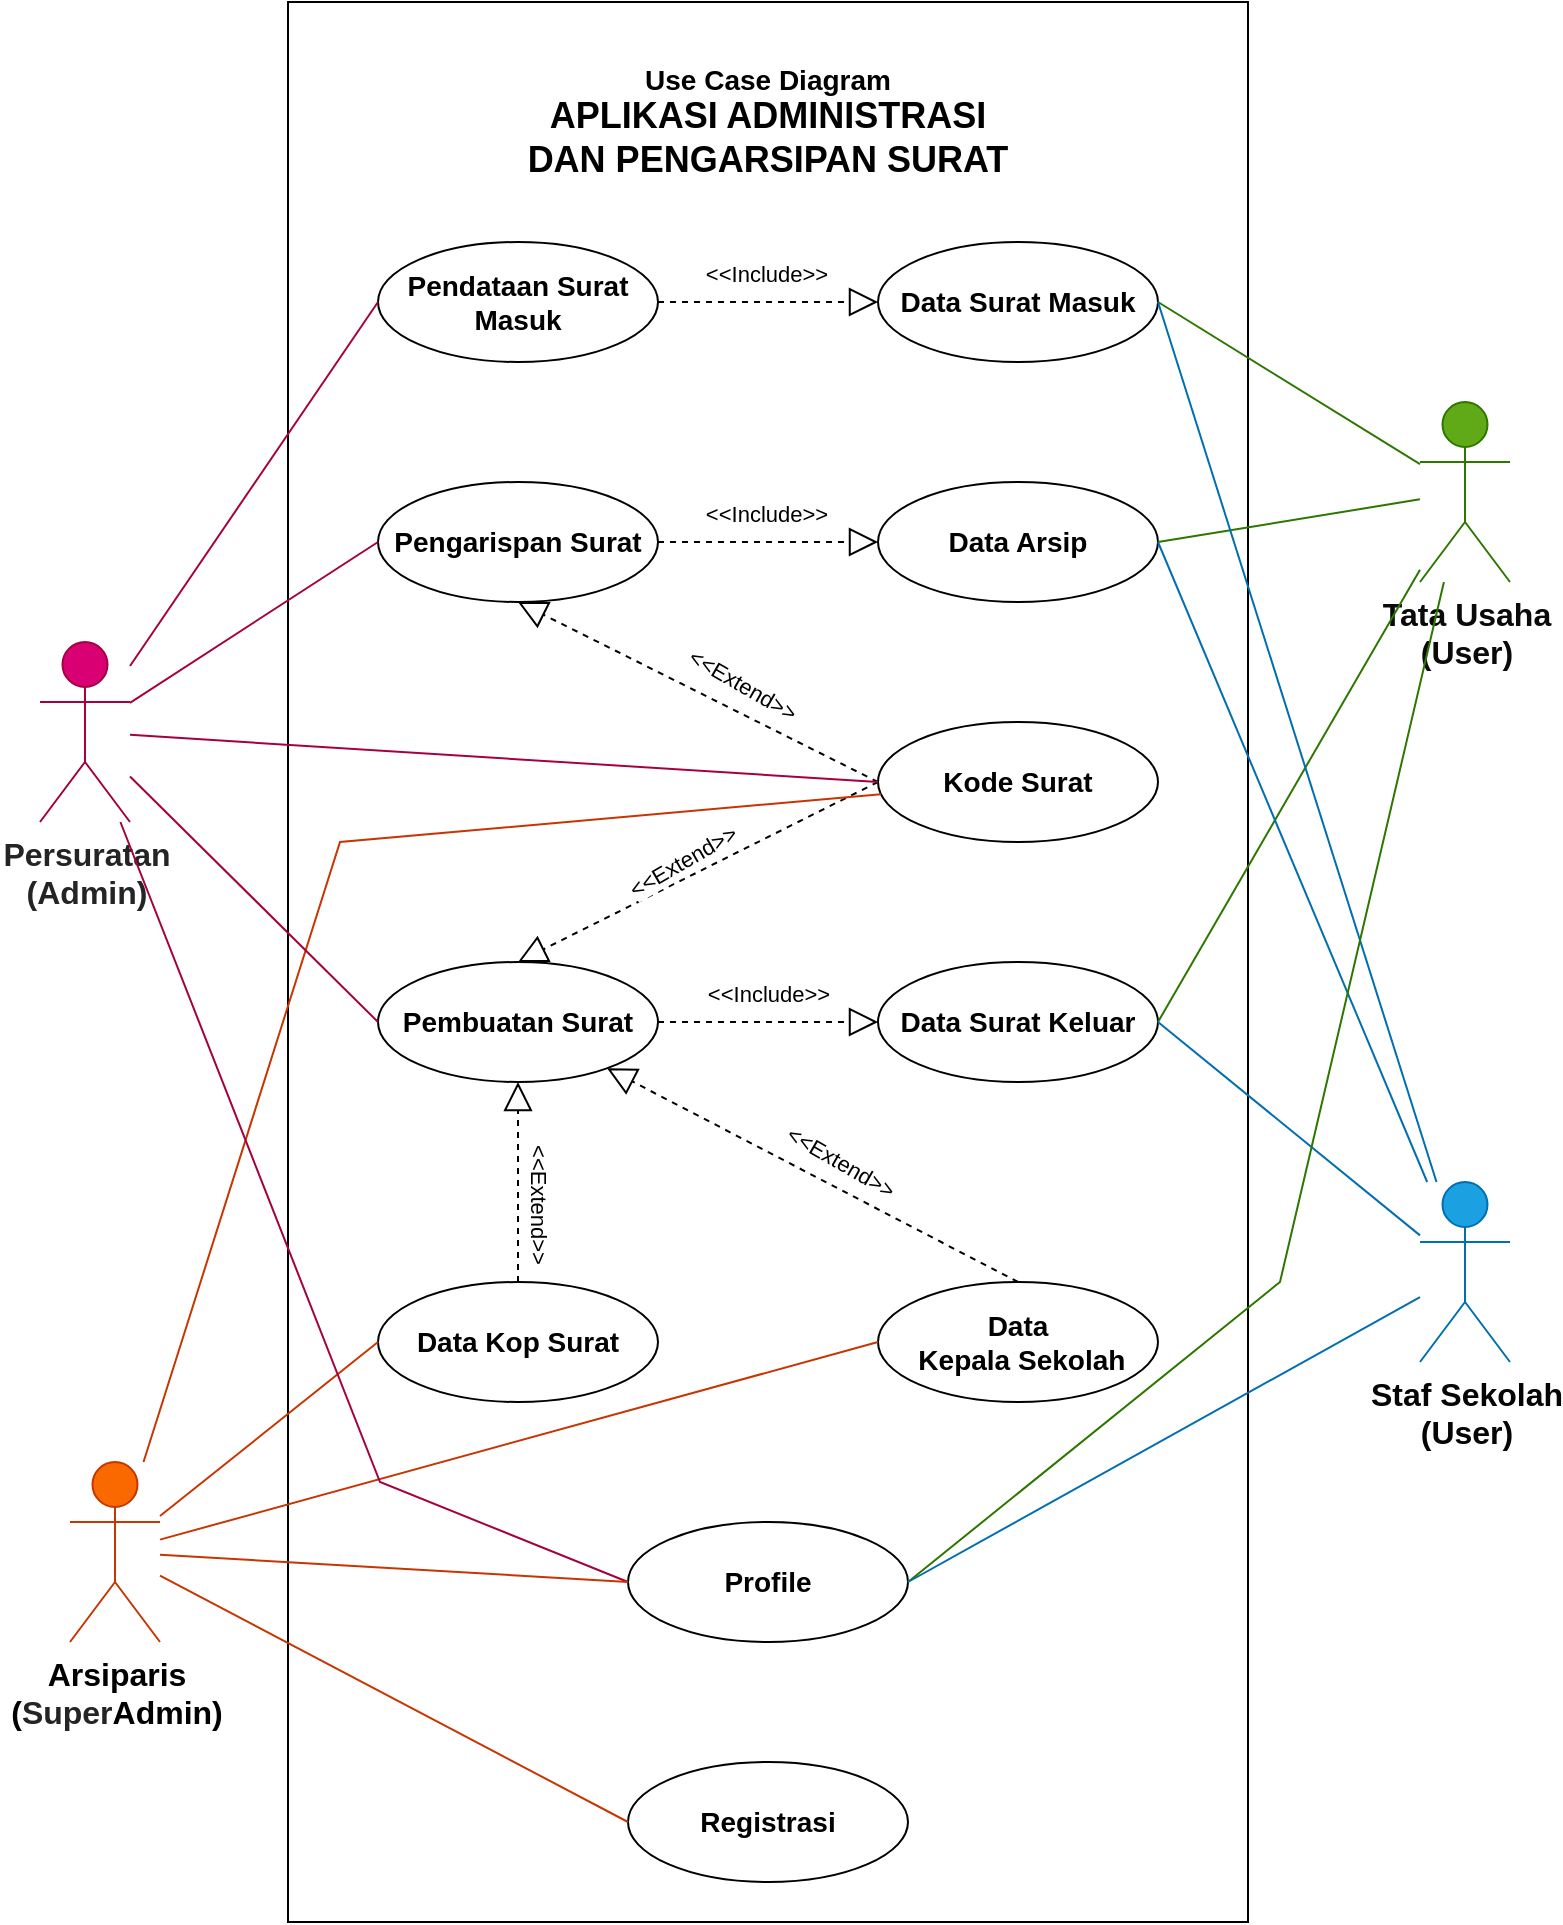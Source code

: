 <mxfile version="22.1.0" type="device">
  <diagram name="Page-1" id="lDprKqHMwZkat0chAbT1">
    <mxGraphModel dx="1288" dy="1213" grid="1" gridSize="10" guides="1" tooltips="1" connect="1" arrows="1" fold="1" page="1" pageScale="1" pageWidth="827" pageHeight="1169" math="0" shadow="0">
      <root>
        <mxCell id="0" />
        <mxCell id="1" parent="0" />
        <mxCell id="CtU0PRpMp97lU7fjQZzh-11" value="" style="rounded=0;whiteSpace=wrap;html=1;fillColor=none;" vertex="1" parent="1">
          <mxGeometry x="174" y="100" width="480" height="960" as="geometry" />
        </mxCell>
        <mxCell id="CtU0PRpMp97lU7fjQZzh-1" value="&lt;font style=&quot;font-size: 16px;&quot;&gt;&lt;b&gt;&lt;font color=&quot;#242424&quot;&gt;Persuratan&lt;br&gt;(Admin)&lt;/font&gt;&lt;/b&gt;&lt;br&gt;&lt;/font&gt;" style="shape=umlActor;verticalLabelPosition=bottom;verticalAlign=top;html=1;outlineConnect=0;fillColor=#d80073;fontColor=#ffffff;strokeColor=#A50040;" vertex="1" parent="1">
          <mxGeometry x="50" y="420" width="45" height="90" as="geometry" />
        </mxCell>
        <mxCell id="CtU0PRpMp97lU7fjQZzh-9" value="&lt;font style=&quot;font-size: 14px;&quot;&gt;Pengarispan Surat&lt;/font&gt;" style="ellipse;whiteSpace=wrap;html=1;fontSize=14;fontStyle=1" vertex="1" parent="1">
          <mxGeometry x="219" y="340" width="140" height="60" as="geometry" />
        </mxCell>
        <mxCell id="CtU0PRpMp97lU7fjQZzh-12" value="&lt;span style=&quot;font-size: 14px;&quot;&gt;Data Arsip&lt;/span&gt;" style="ellipse;whiteSpace=wrap;html=1;fontSize=14;fontStyle=1" vertex="1" parent="1">
          <mxGeometry x="469" y="340" width="140" height="60" as="geometry" />
        </mxCell>
        <mxCell id="CtU0PRpMp97lU7fjQZzh-14" value="" style="endArrow=block;dashed=1;endFill=0;endSize=12;html=1;rounded=0;exitX=1;exitY=0.5;exitDx=0;exitDy=0;entryX=0;entryY=0.5;entryDx=0;entryDy=0;" edge="1" parent="1" source="CtU0PRpMp97lU7fjQZzh-9" target="CtU0PRpMp97lU7fjQZzh-12">
          <mxGeometry width="160" relative="1" as="geometry">
            <mxPoint x="590" y="330" as="sourcePoint" />
            <mxPoint x="430" y="330" as="targetPoint" />
          </mxGeometry>
        </mxCell>
        <mxCell id="CtU0PRpMp97lU7fjQZzh-15" value="&amp;lt;&amp;lt;Include&amp;gt;&amp;gt;" style="edgeLabel;html=1;align=center;verticalAlign=middle;resizable=0;points=[];" vertex="1" connectable="0" parent="CtU0PRpMp97lU7fjQZzh-14">
          <mxGeometry x="-0.292" y="2" relative="1" as="geometry">
            <mxPoint x="15" y="-12" as="offset" />
          </mxGeometry>
        </mxCell>
        <mxCell id="CtU0PRpMp97lU7fjQZzh-17" value="&lt;font style=&quot;font-size: 14px;&quot;&gt;Pembuatan Surat&lt;/font&gt;" style="ellipse;whiteSpace=wrap;html=1;fontSize=14;fontStyle=1" vertex="1" parent="1">
          <mxGeometry x="219" y="580" width="140" height="60" as="geometry" />
        </mxCell>
        <mxCell id="CtU0PRpMp97lU7fjQZzh-18" value="&lt;span style=&quot;font-size: 14px;&quot;&gt;Data Surat Keluar&lt;/span&gt;" style="ellipse;whiteSpace=wrap;html=1;fontSize=14;fontStyle=1" vertex="1" parent="1">
          <mxGeometry x="469" y="580" width="140" height="60" as="geometry" />
        </mxCell>
        <mxCell id="CtU0PRpMp97lU7fjQZzh-19" value="" style="endArrow=block;dashed=1;endFill=0;endSize=12;html=1;rounded=0;exitX=1;exitY=0.5;exitDx=0;exitDy=0;entryX=0;entryY=0.5;entryDx=0;entryDy=0;" edge="1" source="CtU0PRpMp97lU7fjQZzh-17" target="CtU0PRpMp97lU7fjQZzh-18" parent="1">
          <mxGeometry width="160" relative="1" as="geometry">
            <mxPoint x="590" y="570" as="sourcePoint" />
            <mxPoint x="430" y="570" as="targetPoint" />
          </mxGeometry>
        </mxCell>
        <mxCell id="CtU0PRpMp97lU7fjQZzh-20" value="&amp;lt;&amp;lt;Include&amp;gt;&amp;gt;" style="edgeLabel;html=1;align=center;verticalAlign=middle;resizable=0;points=[];" vertex="1" connectable="0" parent="CtU0PRpMp97lU7fjQZzh-19">
          <mxGeometry x="-0.292" y="2" relative="1" as="geometry">
            <mxPoint x="16" y="-12" as="offset" />
          </mxGeometry>
        </mxCell>
        <mxCell id="CtU0PRpMp97lU7fjQZzh-21" value="&lt;font style=&quot;font-size: 14px;&quot;&gt;Pendataan Surat Masuk&lt;/font&gt;" style="ellipse;whiteSpace=wrap;html=1;fontSize=14;fontStyle=1" vertex="1" parent="1">
          <mxGeometry x="219" y="220" width="140" height="60" as="geometry" />
        </mxCell>
        <mxCell id="CtU0PRpMp97lU7fjQZzh-22" value="" style="endArrow=block;dashed=1;endFill=0;endSize=12;html=1;rounded=0;exitX=1;exitY=0.5;exitDx=0;exitDy=0;entryX=0;entryY=0.5;entryDx=0;entryDy=0;" edge="1" source="CtU0PRpMp97lU7fjQZzh-21" target="CtU0PRpMp97lU7fjQZzh-24" parent="1">
          <mxGeometry width="160" relative="1" as="geometry">
            <mxPoint x="590" y="210" as="sourcePoint" />
            <mxPoint x="430" y="210" as="targetPoint" />
          </mxGeometry>
        </mxCell>
        <mxCell id="CtU0PRpMp97lU7fjQZzh-23" value="&amp;lt;&amp;lt;Include&amp;gt;&amp;gt;" style="edgeLabel;html=1;align=center;verticalAlign=middle;resizable=0;points=[];" vertex="1" connectable="0" parent="CtU0PRpMp97lU7fjQZzh-22">
          <mxGeometry x="-0.292" y="2" relative="1" as="geometry">
            <mxPoint x="15" y="-12" as="offset" />
          </mxGeometry>
        </mxCell>
        <mxCell id="CtU0PRpMp97lU7fjQZzh-24" value="&lt;span style=&quot;font-size: 14px;&quot;&gt;Data Surat Masuk&lt;/span&gt;" style="ellipse;whiteSpace=wrap;html=1;fontSize=14;fontStyle=1" vertex="1" parent="1">
          <mxGeometry x="469" y="220" width="140" height="60" as="geometry" />
        </mxCell>
        <mxCell id="CtU0PRpMp97lU7fjQZzh-25" value="&lt;font style=&quot;font-size: 14px;&quot;&gt;Data Kop Surat&lt;/font&gt;" style="ellipse;whiteSpace=wrap;html=1;fontSize=14;fontStyle=1" vertex="1" parent="1">
          <mxGeometry x="219" y="740" width="140" height="60" as="geometry" />
        </mxCell>
        <mxCell id="CtU0PRpMp97lU7fjQZzh-26" value="&lt;font style=&quot;font-size: 14px;&quot;&gt;Data&lt;br style=&quot;font-size: 14px;&quot;&gt;&amp;nbsp;Kepala Sekolah&lt;/font&gt;" style="ellipse;whiteSpace=wrap;html=1;fontSize=14;fontStyle=1" vertex="1" parent="1">
          <mxGeometry x="469" y="740" width="140" height="60" as="geometry" />
        </mxCell>
        <mxCell id="CtU0PRpMp97lU7fjQZzh-27" value="&lt;font style=&quot;font-size: 14px;&quot;&gt;Kode Surat&lt;/font&gt;" style="ellipse;whiteSpace=wrap;html=1;fontSize=14;fontStyle=1" vertex="1" parent="1">
          <mxGeometry x="469" y="460" width="140" height="60" as="geometry" />
        </mxCell>
        <mxCell id="CtU0PRpMp97lU7fjQZzh-28" value="" style="endArrow=block;dashed=1;endFill=0;endSize=12;html=1;rounded=0;exitX=0;exitY=0.5;exitDx=0;exitDy=0;entryX=0.5;entryY=1;entryDx=0;entryDy=0;" edge="1" parent="1" source="CtU0PRpMp97lU7fjQZzh-27" target="CtU0PRpMp97lU7fjQZzh-9">
          <mxGeometry width="160" relative="1" as="geometry">
            <mxPoint x="344.0" y="500" as="sourcePoint" />
            <mxPoint x="289" y="410" as="targetPoint" />
          </mxGeometry>
        </mxCell>
        <mxCell id="CtU0PRpMp97lU7fjQZzh-29" value="&amp;lt;&amp;lt;Extend&amp;gt;&amp;gt;" style="edgeLabel;html=1;align=center;verticalAlign=middle;resizable=0;points=[];rotation=30;" vertex="1" connectable="0" parent="CtU0PRpMp97lU7fjQZzh-28">
          <mxGeometry x="-0.292" y="2" relative="1" as="geometry">
            <mxPoint x="-4" y="-19" as="offset" />
          </mxGeometry>
        </mxCell>
        <mxCell id="CtU0PRpMp97lU7fjQZzh-30" value="" style="endArrow=block;dashed=1;endFill=0;endSize=12;html=1;rounded=0;exitX=0;exitY=0.5;exitDx=0;exitDy=0;entryX=0.5;entryY=0;entryDx=0;entryDy=0;" edge="1" parent="1" source="CtU0PRpMp97lU7fjQZzh-27" target="CtU0PRpMp97lU7fjQZzh-17">
          <mxGeometry width="160" relative="1" as="geometry">
            <mxPoint x="354.0" y="510" as="sourcePoint" />
            <mxPoint x="299" y="420" as="targetPoint" />
          </mxGeometry>
        </mxCell>
        <mxCell id="CtU0PRpMp97lU7fjQZzh-31" value="&amp;lt;&amp;lt;Extend&amp;gt;&amp;gt;" style="edgeLabel;html=1;align=center;verticalAlign=middle;resizable=0;points=[];rotation=-30;" vertex="1" connectable="0" parent="CtU0PRpMp97lU7fjQZzh-30">
          <mxGeometry x="-0.292" y="2" relative="1" as="geometry">
            <mxPoint x="-36" y="6" as="offset" />
          </mxGeometry>
        </mxCell>
        <mxCell id="CtU0PRpMp97lU7fjQZzh-32" value="" style="endArrow=block;dashed=1;endFill=0;endSize=12;html=1;rounded=0;exitX=0.5;exitY=0;exitDx=0;exitDy=0;" edge="1" parent="1" source="CtU0PRpMp97lU7fjQZzh-25" target="CtU0PRpMp97lU7fjQZzh-17">
          <mxGeometry width="160" relative="1" as="geometry">
            <mxPoint x="354" y="500" as="sourcePoint" />
            <mxPoint x="299" y="590" as="targetPoint" />
          </mxGeometry>
        </mxCell>
        <mxCell id="CtU0PRpMp97lU7fjQZzh-33" value="&amp;lt;&amp;lt;Extend&amp;gt;&amp;gt;" style="edgeLabel;html=1;align=center;verticalAlign=middle;resizable=0;points=[];rotation=90;" vertex="1" connectable="0" parent="CtU0PRpMp97lU7fjQZzh-32">
          <mxGeometry x="-0.292" y="2" relative="1" as="geometry">
            <mxPoint x="13" y="-4" as="offset" />
          </mxGeometry>
        </mxCell>
        <mxCell id="CtU0PRpMp97lU7fjQZzh-34" value="" style="endArrow=block;dashed=1;endFill=0;endSize=12;html=1;rounded=0;exitX=0.5;exitY=0;exitDx=0;exitDy=0;" edge="1" parent="1" source="CtU0PRpMp97lU7fjQZzh-26" target="CtU0PRpMp97lU7fjQZzh-17">
          <mxGeometry width="160" relative="1" as="geometry">
            <mxPoint x="299" y="750" as="sourcePoint" />
            <mxPoint x="299" y="650" as="targetPoint" />
          </mxGeometry>
        </mxCell>
        <mxCell id="CtU0PRpMp97lU7fjQZzh-35" value="&amp;lt;&amp;lt;Extend&amp;gt;&amp;gt;" style="edgeLabel;html=1;align=center;verticalAlign=middle;resizable=0;points=[];rotation=30;" vertex="1" connectable="0" parent="CtU0PRpMp97lU7fjQZzh-34">
          <mxGeometry x="-0.292" y="2" relative="1" as="geometry">
            <mxPoint x="-15" y="-24" as="offset" />
          </mxGeometry>
        </mxCell>
        <mxCell id="CtU0PRpMp97lU7fjQZzh-36" value="&lt;span style=&quot;font-size: 14px;&quot;&gt;Profile&lt;/span&gt;" style="ellipse;whiteSpace=wrap;html=1;fontSize=14;fontStyle=1" vertex="1" parent="1">
          <mxGeometry x="344" y="860" width="140" height="60" as="geometry" />
        </mxCell>
        <mxCell id="CtU0PRpMp97lU7fjQZzh-38" value="&lt;span style=&quot;font-size: 14px;&quot;&gt;Registrasi&lt;/span&gt;" style="ellipse;whiteSpace=wrap;html=1;fontSize=14;fontStyle=1" vertex="1" parent="1">
          <mxGeometry x="344" y="980" width="140" height="60" as="geometry" />
        </mxCell>
        <mxCell id="CtU0PRpMp97lU7fjQZzh-39" value="&lt;font style=&quot;font-size: 16px;&quot;&gt;&lt;b&gt;Arsiparis&lt;br&gt;(&lt;/b&gt;&lt;b style=&quot;border-color: var(--border-color); color: rgb(255, 255, 255);&quot;&gt;&lt;font style=&quot;border-color: var(--border-color);&quot; color=&quot;#242424&quot;&gt;Super&lt;/font&gt;&lt;/b&gt;&lt;b&gt;Admin)&lt;/b&gt;&lt;br&gt;&lt;/font&gt;" style="shape=umlActor;verticalLabelPosition=bottom;verticalAlign=top;html=1;outlineConnect=0;fillColor=#fa6800;fontColor=#000000;strokeColor=#C73500;" vertex="1" parent="1">
          <mxGeometry x="65" y="830" width="45" height="90" as="geometry" />
        </mxCell>
        <mxCell id="CtU0PRpMp97lU7fjQZzh-42" value="&lt;font style=&quot;font-size: 16px;&quot;&gt;&lt;b&gt;&lt;font color=&quot;#050505&quot;&gt;Staf Sekolah&lt;br&gt;(User)&lt;/font&gt;&lt;/b&gt;&lt;br&gt;&lt;/font&gt;" style="shape=umlActor;verticalLabelPosition=bottom;verticalAlign=top;html=1;outlineConnect=0;fillColor=#1ba1e2;fontColor=#ffffff;strokeColor=#006EAF;" vertex="1" parent="1">
          <mxGeometry x="740" y="690" width="45" height="90" as="geometry" />
        </mxCell>
        <mxCell id="CtU0PRpMp97lU7fjQZzh-43" value="&lt;font style=&quot;font-size: 16px;&quot;&gt;&lt;b&gt;&lt;font color=&quot;#0a0a0a&quot;&gt;Tata Usaha&lt;br&gt;(User)&lt;/font&gt;&lt;/b&gt;&lt;br&gt;&lt;/font&gt;" style="shape=umlActor;verticalLabelPosition=bottom;verticalAlign=top;html=1;outlineConnect=0;fillColor=#60a917;strokeColor=#2D7600;fontColor=#ffffff;" vertex="1" parent="1">
          <mxGeometry x="740" y="300" width="45" height="90" as="geometry" />
        </mxCell>
        <mxCell id="CtU0PRpMp97lU7fjQZzh-47" value="" style="endArrow=none;html=1;rounded=0;exitX=1;exitY=0.5;exitDx=0;exitDy=0;fillColor=#60a917;strokeColor=#2D7600;" edge="1" parent="1" source="CtU0PRpMp97lU7fjQZzh-24" target="CtU0PRpMp97lU7fjQZzh-43">
          <mxGeometry width="50" height="50" relative="1" as="geometry">
            <mxPoint x="540" y="410" as="sourcePoint" />
            <mxPoint x="590" y="360" as="targetPoint" />
          </mxGeometry>
        </mxCell>
        <mxCell id="CtU0PRpMp97lU7fjQZzh-48" value="" style="endArrow=none;html=1;rounded=0;exitX=1;exitY=0.5;exitDx=0;exitDy=0;fillColor=#60a917;strokeColor=#2D7600;" edge="1" parent="1" source="CtU0PRpMp97lU7fjQZzh-12" target="CtU0PRpMp97lU7fjQZzh-43">
          <mxGeometry width="50" height="50" relative="1" as="geometry">
            <mxPoint x="619" y="260" as="sourcePoint" />
            <mxPoint x="720" y="280" as="targetPoint" />
          </mxGeometry>
        </mxCell>
        <mxCell id="CtU0PRpMp97lU7fjQZzh-49" value="" style="endArrow=none;html=1;rounded=0;exitX=1;exitY=0.5;exitDx=0;exitDy=0;fillColor=#60a917;strokeColor=#2D7600;" edge="1" parent="1" source="CtU0PRpMp97lU7fjQZzh-18" target="CtU0PRpMp97lU7fjQZzh-43">
          <mxGeometry width="50" height="50" relative="1" as="geometry">
            <mxPoint x="619" y="380" as="sourcePoint" />
            <mxPoint x="720" y="302" as="targetPoint" />
          </mxGeometry>
        </mxCell>
        <mxCell id="CtU0PRpMp97lU7fjQZzh-50" value="" style="endArrow=none;html=1;rounded=0;exitX=1;exitY=0.5;exitDx=0;exitDy=0;fillColor=#1ba1e2;strokeColor=#006EAF;" edge="1" parent="1" source="CtU0PRpMp97lU7fjQZzh-24" target="CtU0PRpMp97lU7fjQZzh-42">
          <mxGeometry width="50" height="50" relative="1" as="geometry">
            <mxPoint x="619" y="620" as="sourcePoint" />
            <mxPoint x="726" y="330" as="targetPoint" />
          </mxGeometry>
        </mxCell>
        <mxCell id="CtU0PRpMp97lU7fjQZzh-51" value="" style="endArrow=none;html=1;rounded=0;exitX=1;exitY=0.5;exitDx=0;exitDy=0;fillColor=#1ba1e2;strokeColor=#006EAF;" edge="1" parent="1" source="CtU0PRpMp97lU7fjQZzh-12" target="CtU0PRpMp97lU7fjQZzh-42">
          <mxGeometry width="50" height="50" relative="1" as="geometry">
            <mxPoint x="619" y="260" as="sourcePoint" />
            <mxPoint x="722" y="480" as="targetPoint" />
          </mxGeometry>
        </mxCell>
        <mxCell id="CtU0PRpMp97lU7fjQZzh-52" value="" style="endArrow=none;html=1;rounded=0;exitX=1;exitY=0.5;exitDx=0;exitDy=0;fillColor=#1ba1e2;strokeColor=#006EAF;" edge="1" parent="1" source="CtU0PRpMp97lU7fjQZzh-18" target="CtU0PRpMp97lU7fjQZzh-42">
          <mxGeometry width="50" height="50" relative="1" as="geometry">
            <mxPoint x="584" y="406" as="sourcePoint" />
            <mxPoint x="720" y="508" as="targetPoint" />
          </mxGeometry>
        </mxCell>
        <mxCell id="CtU0PRpMp97lU7fjQZzh-53" value="" style="endArrow=none;html=1;rounded=0;exitX=1;exitY=0.5;exitDx=0;exitDy=0;fillColor=#60a917;strokeColor=#2D7600;" edge="1" parent="1" source="CtU0PRpMp97lU7fjQZzh-36" target="CtU0PRpMp97lU7fjQZzh-43">
          <mxGeometry width="50" height="50" relative="1" as="geometry">
            <mxPoint x="619" y="380" as="sourcePoint" />
            <mxPoint x="720" y="302" as="targetPoint" />
            <Array as="points">
              <mxPoint x="670" y="740" />
            </Array>
          </mxGeometry>
        </mxCell>
        <mxCell id="CtU0PRpMp97lU7fjQZzh-54" value="" style="endArrow=none;html=1;rounded=0;exitX=1;exitY=0.5;exitDx=0;exitDy=0;fillColor=#1ba1e2;strokeColor=#006EAF;" edge="1" parent="1" source="CtU0PRpMp97lU7fjQZzh-36" target="CtU0PRpMp97lU7fjQZzh-42">
          <mxGeometry width="50" height="50" relative="1" as="geometry">
            <mxPoint x="494" y="900" as="sourcePoint" />
            <mxPoint x="734" y="330" as="targetPoint" />
            <Array as="points" />
          </mxGeometry>
        </mxCell>
        <mxCell id="CtU0PRpMp97lU7fjQZzh-55" value="" style="endArrow=none;html=1;rounded=0;exitX=0;exitY=0.5;exitDx=0;exitDy=0;fillColor=#fa6800;strokeColor=#C73500;" edge="1" parent="1" source="CtU0PRpMp97lU7fjQZzh-38" target="CtU0PRpMp97lU7fjQZzh-39">
          <mxGeometry width="50" height="50" relative="1" as="geometry">
            <mxPoint x="619" y="620" as="sourcePoint" />
            <mxPoint x="726" y="330" as="targetPoint" />
          </mxGeometry>
        </mxCell>
        <mxCell id="CtU0PRpMp97lU7fjQZzh-57" value="" style="endArrow=none;html=1;rounded=0;exitX=0;exitY=0.5;exitDx=0;exitDy=0;fillColor=#fa6800;strokeColor=#C73500;" edge="1" parent="1" source="CtU0PRpMp97lU7fjQZzh-25" target="CtU0PRpMp97lU7fjQZzh-39">
          <mxGeometry width="50" height="50" relative="1" as="geometry">
            <mxPoint x="384" y="980" as="sourcePoint" />
            <mxPoint x="150" y="839" as="targetPoint" />
          </mxGeometry>
        </mxCell>
        <mxCell id="CtU0PRpMp97lU7fjQZzh-58" value="" style="endArrow=none;html=1;rounded=0;exitX=0;exitY=0.5;exitDx=0;exitDy=0;fillColor=#fa6800;strokeColor=#C73500;" edge="1" parent="1" source="CtU0PRpMp97lU7fjQZzh-26" target="CtU0PRpMp97lU7fjQZzh-39">
          <mxGeometry width="50" height="50" relative="1" as="geometry">
            <mxPoint x="229" y="780" as="sourcePoint" />
            <mxPoint x="120" y="892" as="targetPoint" />
          </mxGeometry>
        </mxCell>
        <mxCell id="CtU0PRpMp97lU7fjQZzh-59" value="" style="endArrow=none;html=1;rounded=0;fillColor=#fa6800;strokeColor=#C73500;" edge="1" parent="1" source="CtU0PRpMp97lU7fjQZzh-27" target="CtU0PRpMp97lU7fjQZzh-39">
          <mxGeometry width="50" height="50" relative="1" as="geometry">
            <mxPoint x="229" y="780" as="sourcePoint" />
            <mxPoint x="120" y="892" as="targetPoint" />
            <Array as="points">
              <mxPoint x="200" y="520" />
            </Array>
          </mxGeometry>
        </mxCell>
        <mxCell id="CtU0PRpMp97lU7fjQZzh-60" value="" style="endArrow=none;html=1;rounded=0;exitX=0;exitY=0.5;exitDx=0;exitDy=0;fillColor=#d80073;strokeColor=#A50040;" edge="1" parent="1" source="CtU0PRpMp97lU7fjQZzh-21" target="CtU0PRpMp97lU7fjQZzh-1">
          <mxGeometry width="50" height="50" relative="1" as="geometry">
            <mxPoint x="229" y="780" as="sourcePoint" />
            <mxPoint x="120" y="892" as="targetPoint" />
          </mxGeometry>
        </mxCell>
        <mxCell id="CtU0PRpMp97lU7fjQZzh-61" value="" style="endArrow=none;html=1;rounded=0;exitX=0;exitY=0.5;exitDx=0;exitDy=0;fillColor=#d80073;strokeColor=#A50040;" edge="1" parent="1" source="CtU0PRpMp97lU7fjQZzh-9" target="CtU0PRpMp97lU7fjQZzh-1">
          <mxGeometry width="50" height="50" relative="1" as="geometry">
            <mxPoint x="229" y="260" as="sourcePoint" />
            <mxPoint x="130" y="902" as="targetPoint" />
          </mxGeometry>
        </mxCell>
        <mxCell id="CtU0PRpMp97lU7fjQZzh-62" value="" style="endArrow=none;html=1;rounded=0;exitX=0;exitY=0.5;exitDx=0;exitDy=0;fillColor=#d80073;strokeColor=#A50040;" edge="1" parent="1" source="CtU0PRpMp97lU7fjQZzh-17" target="CtU0PRpMp97lU7fjQZzh-1">
          <mxGeometry width="50" height="50" relative="1" as="geometry">
            <mxPoint x="229" y="380" as="sourcePoint" />
            <mxPoint x="105" y="562" as="targetPoint" />
          </mxGeometry>
        </mxCell>
        <mxCell id="CtU0PRpMp97lU7fjQZzh-63" value="" style="endArrow=none;html=1;rounded=0;exitX=0;exitY=0.5;exitDx=0;exitDy=0;fillColor=#d80073;strokeColor=#A50040;" edge="1" parent="1" source="CtU0PRpMp97lU7fjQZzh-27" target="CtU0PRpMp97lU7fjQZzh-1">
          <mxGeometry width="50" height="50" relative="1" as="geometry">
            <mxPoint x="229" y="620" as="sourcePoint" />
            <mxPoint x="105" y="599" as="targetPoint" />
          </mxGeometry>
        </mxCell>
        <mxCell id="CtU0PRpMp97lU7fjQZzh-64" value="" style="endArrow=none;html=1;rounded=0;exitX=0;exitY=0.5;exitDx=0;exitDy=0;fillColor=#d80073;strokeColor=#A50040;" edge="1" parent="1" source="CtU0PRpMp97lU7fjQZzh-36" target="CtU0PRpMp97lU7fjQZzh-1">
          <mxGeometry width="50" height="50" relative="1" as="geometry">
            <mxPoint x="479" y="500" as="sourcePoint" />
            <mxPoint x="105" y="590" as="targetPoint" />
            <Array as="points">
              <mxPoint x="220" y="840" />
            </Array>
          </mxGeometry>
        </mxCell>
        <mxCell id="CtU0PRpMp97lU7fjQZzh-65" value="" style="endArrow=none;html=1;rounded=0;exitX=0;exitY=0.5;exitDx=0;exitDy=0;fillColor=#fa6800;strokeColor=#C73500;" edge="1" parent="1" source="CtU0PRpMp97lU7fjQZzh-36" target="CtU0PRpMp97lU7fjQZzh-39">
          <mxGeometry width="50" height="50" relative="1" as="geometry">
            <mxPoint x="354" y="1020" as="sourcePoint" />
            <mxPoint x="120" y="924" as="targetPoint" />
          </mxGeometry>
        </mxCell>
        <mxCell id="CtU0PRpMp97lU7fjQZzh-67" value="&lt;font style=&quot;&quot;&gt;&lt;span style=&quot;font-size: 14px;&quot;&gt;&lt;b&gt;Use Case Diagram&lt;/b&gt;&lt;/span&gt;&lt;br&gt;&lt;b style=&quot;&quot;&gt;&lt;font style=&quot;font-size: 18px;&quot;&gt;APLIKASI ADMINISTRASI DAN PENGARSIPAN SURAT&lt;/font&gt;&lt;/b&gt;&lt;br&gt;&lt;/font&gt;" style="text;html=1;strokeColor=none;fillColor=none;align=center;verticalAlign=middle;whiteSpace=wrap;rounded=0;" vertex="1" parent="1">
          <mxGeometry x="289" y="130" width="250" height="60" as="geometry" />
        </mxCell>
      </root>
    </mxGraphModel>
  </diagram>
</mxfile>

